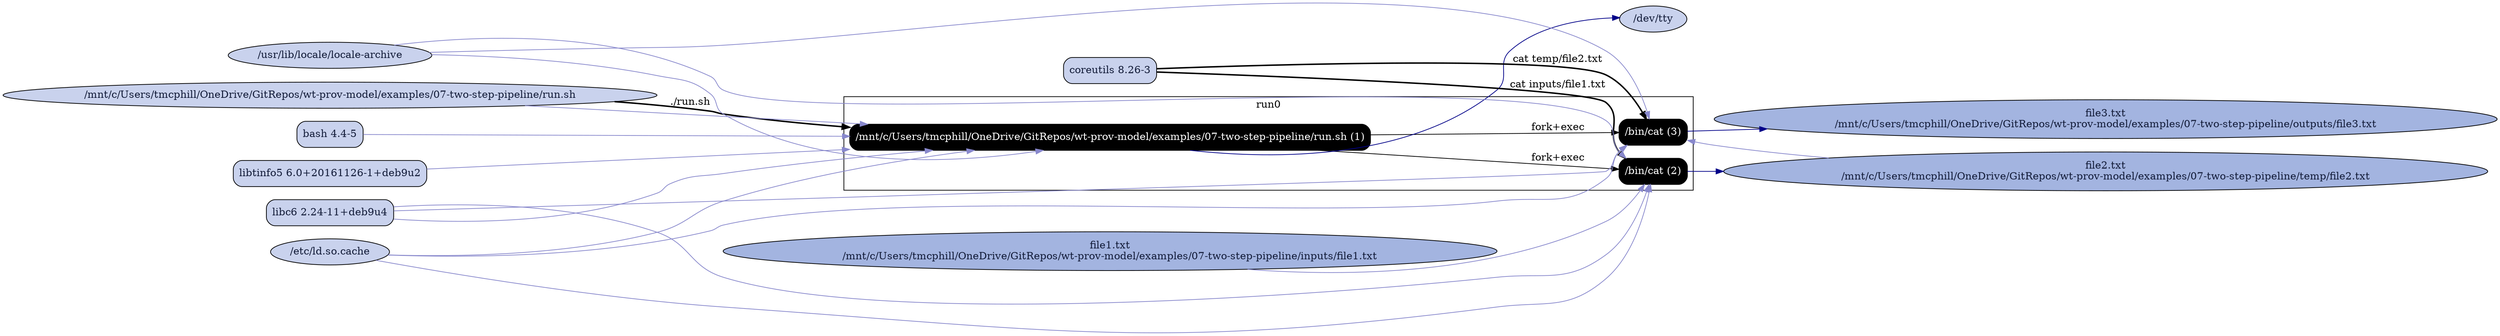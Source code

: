digraph G {
    rankdir=LR;

    /* programs */
    node [shape=box fontcolor=white fillcolor=black style="filled,rounded"];
    subgraph cluster_run0 {
        label="run0";
        prog0 [label="/mnt/c/Users/tmcphill/OneDrive/GitRepos/wt-prov-model/examples/07-two-step-pipeline/run.sh (1)"];
        prog1 [label="/bin/cat (2)"];
        prog0 -> prog1 [label="fork+exec"];
        prog2 [label="/bin/cat (3)"];
        prog0 -> prog2 [label="fork+exec"];
    }

    node [shape=ellipse fontcolor="#131C39" fillcolor="#C9D2ED"];

    /* system packages */
    "pkg bash" [shape=box,label="bash 4.4-5"];
    "pkg coreutils" [shape=box,label="coreutils 8.26-3"];
    "pkg libc6" [shape=box,label="libc6 2.24-11+deb9u4"];
    "pkg libtinfo5" [shape=box,label="libtinfo5 6.0+20161126-1+deb9u2"];

    /* other files */
    "/dev/tty";
    "/etc/ld.so.cache";
    "/mnt/c/Users/tmcphill/OneDrive/GitRepos/wt-prov-model/examples/07-two-step-pipeline/inputs/file1.txt" [fillcolor="#A3B4E0", label="file1.txt\n/mnt/c/Users/tmcphill/OneDrive/GitRepos/wt-prov-model/examples/07-two-step-pipeline/inputs/file1.txt"];
    "/mnt/c/Users/tmcphill/OneDrive/GitRepos/wt-prov-model/examples/07-two-step-pipeline/outputs/file3.txt" [fillcolor="#A3B4E0", label="file3.txt\n/mnt/c/Users/tmcphill/OneDrive/GitRepos/wt-prov-model/examples/07-two-step-pipeline/outputs/file3.txt"];
    "/mnt/c/Users/tmcphill/OneDrive/GitRepos/wt-prov-model/examples/07-two-step-pipeline/run.sh";
    "/mnt/c/Users/tmcphill/OneDrive/GitRepos/wt-prov-model/examples/07-two-step-pipeline/temp/file2.txt" [fillcolor="#A3B4E0", label="file2.txt\n/mnt/c/Users/tmcphill/OneDrive/GitRepos/wt-prov-model/examples/07-two-step-pipeline/temp/file2.txt"];
    "/usr/lib/locale/locale-archive";

    "/mnt/c/Users/tmcphill/OneDrive/GitRepos/wt-prov-model/examples/07-two-step-pipeline/run.sh" -> prog0 [style=bold, label="./run.sh"];
    "pkg bash" -> prog0 [color="#8888CC"];
    "pkg libc6" -> prog0 [color="#8888CC"];
    "/etc/ld.so.cache" -> prog0 [color="#8888CC"];
    "pkg libtinfo5" -> prog0 [color="#8888CC"];
    prog0 -> "/dev/tty" [color="#000088"];
    "/usr/lib/locale/locale-archive" -> prog0 [color="#8888CC"];
    "/mnt/c/Users/tmcphill/OneDrive/GitRepos/wt-prov-model/examples/07-two-step-pipeline/run.sh" -> prog0 [color="#8888CC"];
    prog1 -> "/mnt/c/Users/tmcphill/OneDrive/GitRepos/wt-prov-model/examples/07-two-step-pipeline/temp/file2.txt" [color="#000088"];
    "pkg coreutils" -> prog1 [style=bold, label="cat inputs/file1.txt"];
    "pkg libc6" -> prog1 [color="#8888CC"];
    "/etc/ld.so.cache" -> prog1 [color="#8888CC"];
    "/usr/lib/locale/locale-archive" -> prog1 [color="#8888CC"];
    "/mnt/c/Users/tmcphill/OneDrive/GitRepos/wt-prov-model/examples/07-two-step-pipeline/inputs/file1.txt" -> prog1 [color="#8888CC"];
    prog2 -> "/mnt/c/Users/tmcphill/OneDrive/GitRepos/wt-prov-model/examples/07-two-step-pipeline/outputs/file3.txt" [color="#000088"];
    "pkg coreutils" -> prog2 [style=bold, label="cat temp/file2.txt"];
    "pkg libc6" -> prog2 [color="#8888CC"];
    "/etc/ld.so.cache" -> prog2 [color="#8888CC"];
    "/usr/lib/locale/locale-archive" -> prog2 [color="#8888CC"];
    "/mnt/c/Users/tmcphill/OneDrive/GitRepos/wt-prov-model/examples/07-two-step-pipeline/temp/file2.txt" -> prog2 [color="#8888CC"];
}
